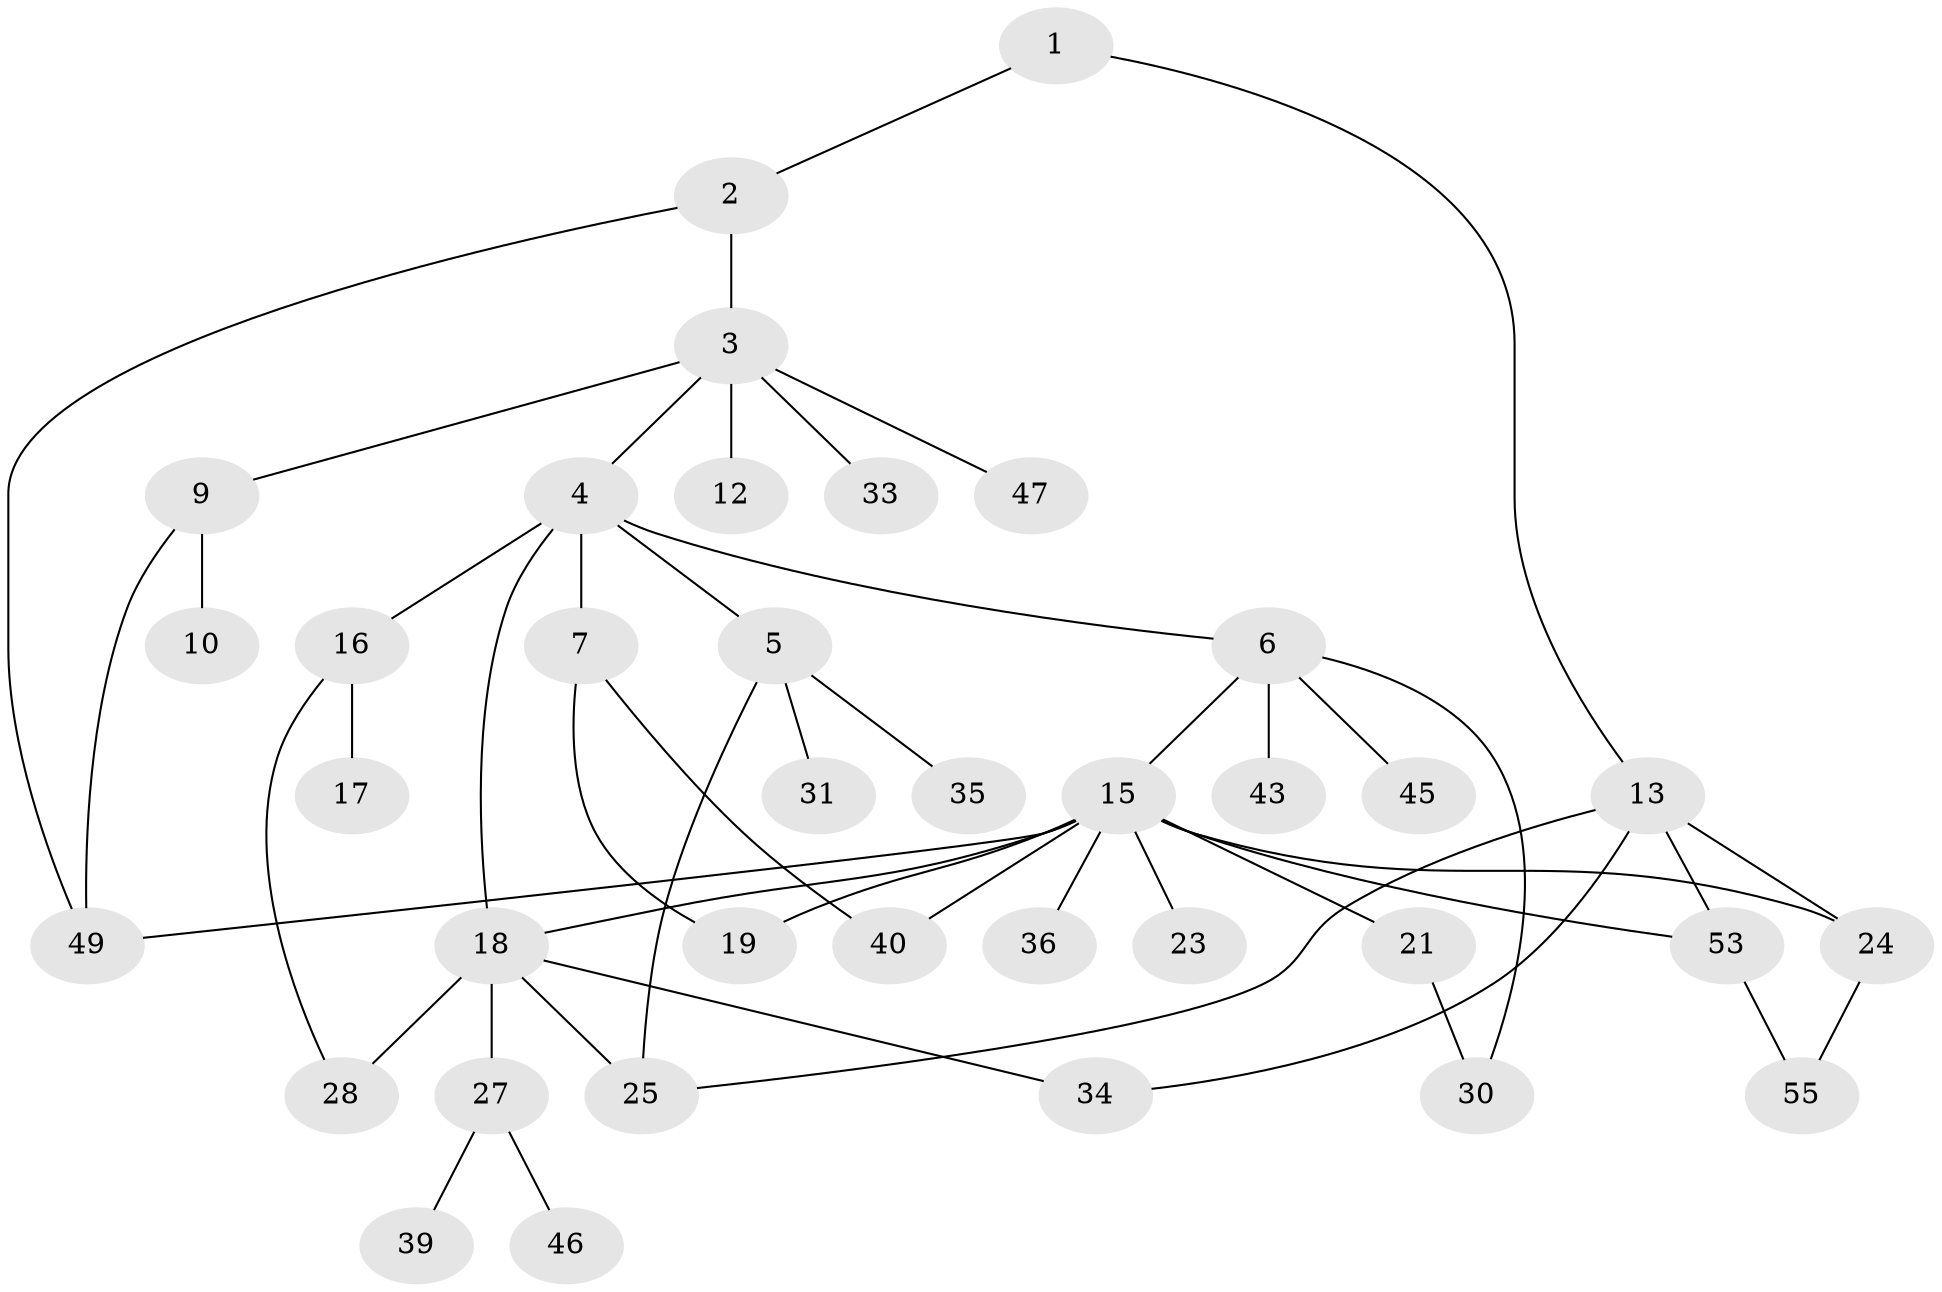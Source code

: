 // original degree distribution, {2: 0.29310344827586204, 3: 0.1896551724137931, 7: 0.017241379310344827, 6: 0.05172413793103448, 4: 0.10344827586206896, 5: 0.034482758620689655, 1: 0.3103448275862069}
// Generated by graph-tools (version 1.1) at 2025/41/03/06/25 10:41:27]
// undirected, 37 vertices, 49 edges
graph export_dot {
graph [start="1"]
  node [color=gray90,style=filled];
  1;
  2;
  3 [super="+14"];
  4 [super="+8"];
  5 [super="+29"];
  6 [super="+11"];
  7 [super="+48"];
  9 [super="+56"];
  10 [super="+58"];
  12;
  13 [super="+22"];
  15 [super="+20"];
  16 [super="+38"];
  17;
  18 [super="+37"];
  19 [super="+26"];
  21 [super="+52"];
  23 [super="+50"];
  24 [super="+41"];
  25;
  27 [super="+32"];
  28 [super="+44"];
  30;
  31;
  33;
  34 [super="+42"];
  35;
  36;
  39 [super="+51"];
  40;
  43;
  45;
  46;
  47;
  49 [super="+54"];
  53;
  55 [super="+57"];
  1 -- 2;
  1 -- 13;
  2 -- 3;
  2 -- 49;
  3 -- 4;
  3 -- 9;
  3 -- 12;
  3 -- 33;
  3 -- 47;
  4 -- 5;
  4 -- 6;
  4 -- 7 [weight=2];
  4 -- 16;
  4 -- 18;
  5 -- 31;
  5 -- 25;
  5 -- 35;
  6 -- 30;
  6 -- 43;
  6 -- 45;
  6 -- 15;
  7 -- 19;
  7 -- 40;
  9 -- 10;
  9 -- 49;
  13 -- 24;
  13 -- 25;
  13 -- 34;
  13 -- 53;
  15 -- 49;
  15 -- 18;
  15 -- 24;
  15 -- 19;
  15 -- 36;
  15 -- 53;
  15 -- 21;
  15 -- 23;
  15 -- 40;
  16 -- 17;
  16 -- 28;
  18 -- 27;
  18 -- 34;
  18 -- 25;
  18 -- 28 [weight=2];
  21 -- 30;
  24 -- 55;
  27 -- 46;
  27 -- 39;
  53 -- 55;
}
